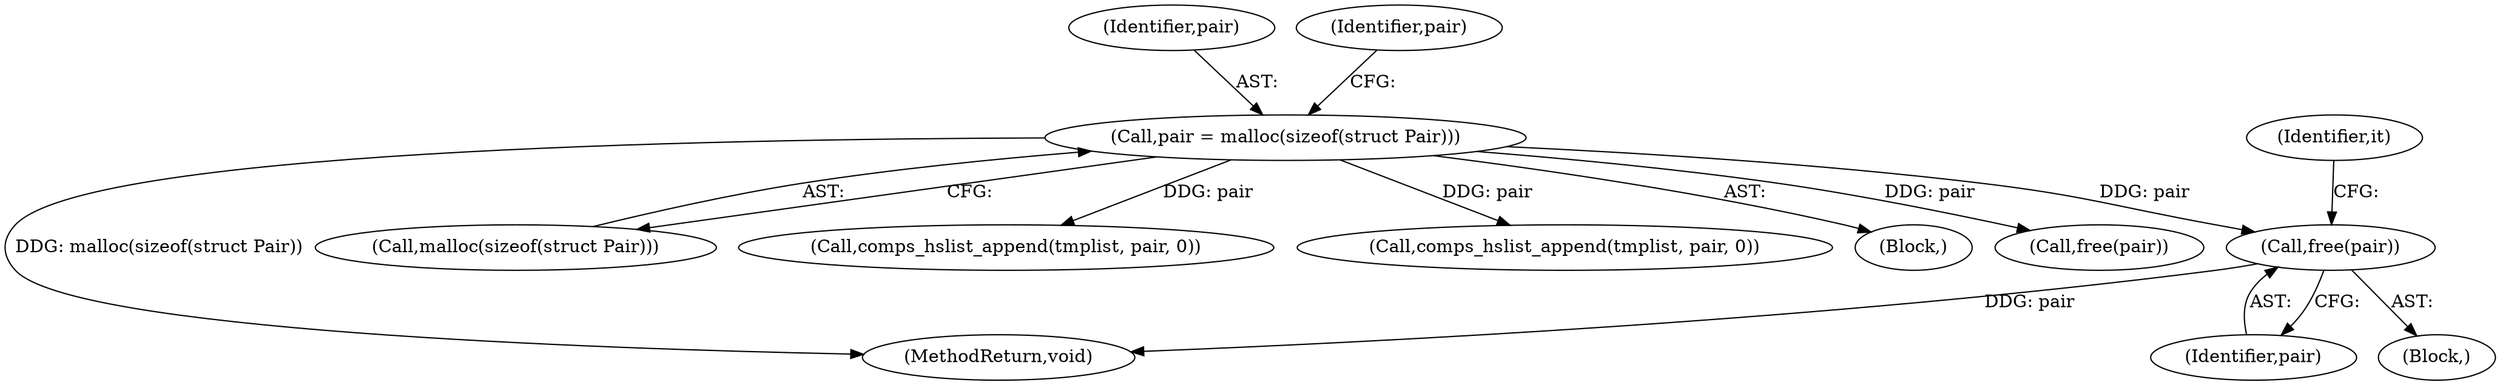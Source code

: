 digraph "0_libcomps_e3a5d056633677959ad924a51758876d415e7046_0@API" {
"1000412" [label="(Call,free(pair))"];
"1000191" [label="(Call,pair = malloc(sizeof(struct Pair)))"];
"1000192" [label="(Identifier,pair)"];
"1000198" [label="(Identifier,pair)"];
"1000412" [label="(Call,free(pair))"];
"1000191" [label="(Call,pair = malloc(sizeof(struct Pair)))"];
"1000387" [label="(Call,free(pair))"];
"1000423" [label="(MethodReturn,void)"];
"1000193" [label="(Call,malloc(sizeof(struct Pair)))"];
"1000402" [label="(Call,comps_hslist_append(tmplist, pair, 0))"];
"1000186" [label="(Identifier,it)"];
"1000377" [label="(Call,comps_hslist_append(tmplist, pair, 0))"];
"1000407" [label="(Block,)"];
"1000190" [label="(Block,)"];
"1000413" [label="(Identifier,pair)"];
"1000412" -> "1000407"  [label="AST: "];
"1000412" -> "1000413"  [label="CFG: "];
"1000413" -> "1000412"  [label="AST: "];
"1000186" -> "1000412"  [label="CFG: "];
"1000412" -> "1000423"  [label="DDG: pair"];
"1000191" -> "1000412"  [label="DDG: pair"];
"1000191" -> "1000190"  [label="AST: "];
"1000191" -> "1000193"  [label="CFG: "];
"1000192" -> "1000191"  [label="AST: "];
"1000193" -> "1000191"  [label="AST: "];
"1000198" -> "1000191"  [label="CFG: "];
"1000191" -> "1000423"  [label="DDG: malloc(sizeof(struct Pair))"];
"1000191" -> "1000377"  [label="DDG: pair"];
"1000191" -> "1000387"  [label="DDG: pair"];
"1000191" -> "1000402"  [label="DDG: pair"];
}
